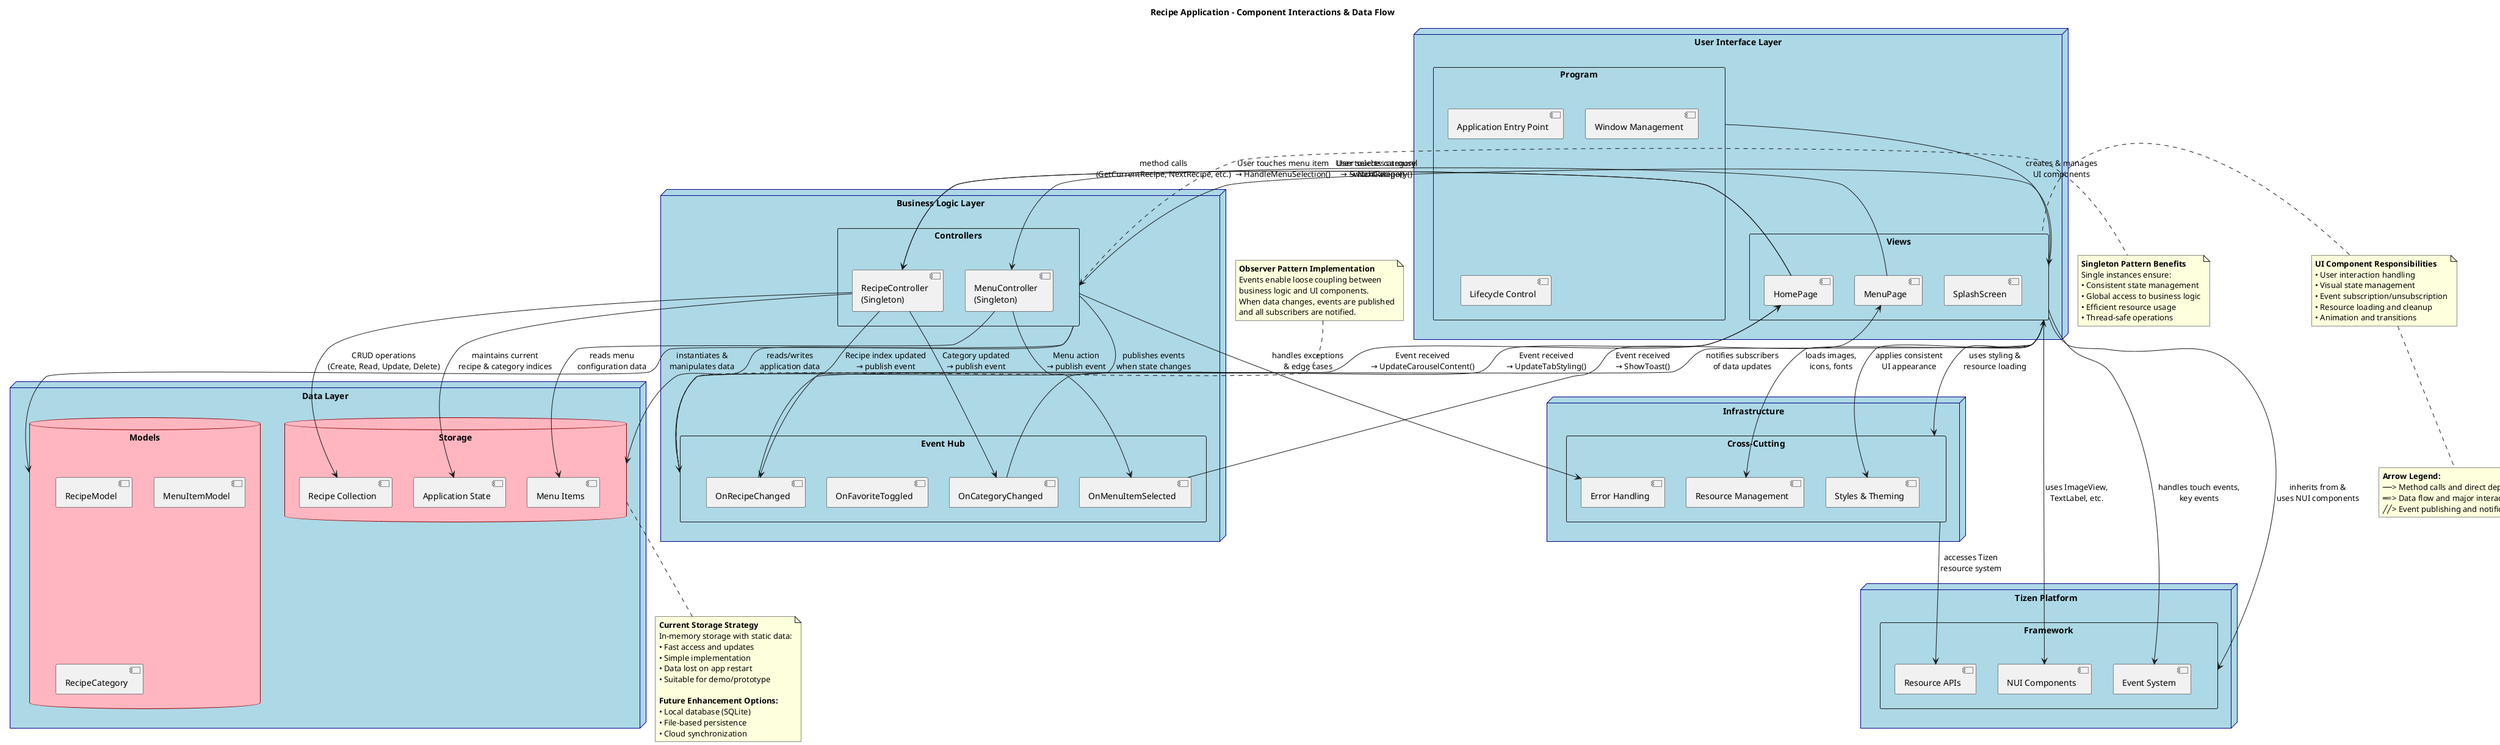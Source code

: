 @startuml Recipe Application Component Interactions

title Recipe Application - Component Interactions & Data Flow

skinparam node {
    BackgroundColor LightBlue
    BorderColor DarkBlue
}

skinparam database {
    BackgroundColor LightPink
    BorderColor DarkRed
}

' Define the main components as nodes
node "User Interface Layer" {
    rectangle "Program" as prog {
        [Application Entry Point]
        [Window Management]
        [Lifecycle Control]
    }
    
    rectangle "Views" as views {
        [SplashScreen]
        [HomePage] 
        [MenuPage]
    }
}

node "Business Logic Layer" {
    rectangle "Controllers" as controllers {
        [RecipeController\n(Singleton)] as RC
        [MenuController\n(Singleton)] as MC
    }
    
    rectangle "Event Hub" as events {
        [OnRecipeChanged]
        [OnCategoryChanged]
        [OnFavoriteToggled]
        [OnMenuItemSelected]
    }
}

node "Data Layer" {
    database "Models" as models {
        [RecipeModel]
        [MenuItemModel]
        [RecipeCategory]
    }
    
    database "Storage" as storage {
        [Recipe Collection]
        [Menu Items]
        [Application State]
    }
}

node "Infrastructure" {
    rectangle "Cross-Cutting" as infra {
        [Styles & Theming]
        [Resource Management]
        [Error Handling]
    }
}

node "Tizen Platform" {
    rectangle "Framework" as framework {
        [NUI Components]
        [Event System]
        [Resource APIs]
    }
}

' Data flow relationships with detailed labels
prog --> views : creates & manages\nUI components
views --> controllers : method calls\n(GetCurrentRecipe, NextRecipe, etc.)
controllers --> models : instantiates &\nmanipulates data
controllers --> storage : reads/writes\napplication data
controllers --> events : publishes events\nwhen state changes
events --> views : notifies subscribers\nof data updates
views --> infra : uses styling &\nresource loading
views --> framework : inherits from &\nuses NUI components

' Specific interaction flows
HomePage --> RC : User touches carousel\n→ NextRecipe()
RC --> [OnRecipeChanged] : Recipe index updated\n→ publish event
[OnRecipeChanged] --> HomePage : Event received\n→ UpdateCarouselContent()

HomePage --> RC : User selects category\n→ SwitchCategory()
RC --> [OnCategoryChanged] : Category updated\n→ publish event
[OnCategoryChanged] --> HomePage : Event received\n→ UpdateTabStyling()

MenuPage --> MC : User touches menu item\n→ HandleMenuSelection()
MC --> [OnMenuItemSelected] : Menu action\n→ publish event
[OnMenuItemSelected] --> MenuPage : Event received\n→ ShowToast()

' Data access patterns
RC --> [Recipe Collection] : CRUD operations\n(Create, Read, Update, Delete)
RC --> [Application State] : maintains current\nrecipe & category indices
MC --> [Menu Items] : reads menu\nconfiguration data

' Cross-cutting concerns
views --> [Styles & Theming] : applies consistent\nUI appearance
views --> [Resource Management] : loads images,\nicons, fonts
controllers --> [Error Handling] : handles exceptions\n& edge cases

' Platform integration
views --> [NUI Components] : uses ImageView,\nTextLabel, etc.
views --> [Event System] : handles touch events,\nkey events
infra --> [Resource APIs] : accesses Tizen\nresource system

' Notes explaining key patterns
note top of events
    **Observer Pattern Implementation**
    Events enable loose coupling between
    business logic and UI components.
    When data changes, events are published
    and all subscribers are notified.
end note

note right of controllers
    **Singleton Pattern Benefits**
    Single instances ensure:
    • Consistent state management
    • Global access to business logic
    • Efficient resource usage
    • Thread-safe operations
end note

note bottom of storage
    **Current Storage Strategy**
    In-memory storage with static data:
    • Fast access and updates
    • Simple implementation
    • Data lost on app restart
    • Suitable for demo/prototype
    
    **Future Enhancement Options:**
    • Local database (SQLite)
    • File-based persistence
    • Cloud synchronization
end note

note left of views
    **UI Component Responsibilities**
    • User interaction handling
    • Visual state management
    • Event subscription/unsubscription
    • Resource loading and cleanup
    • Animation and transitions
end note

' Legend for arrow types
note bottom
    **Arrow Legend:**
    ──> Method calls and direct dependencies
    ═=> Data flow and major interactions
    ╱╱> Event publishing and notifications
end note

@enduml 